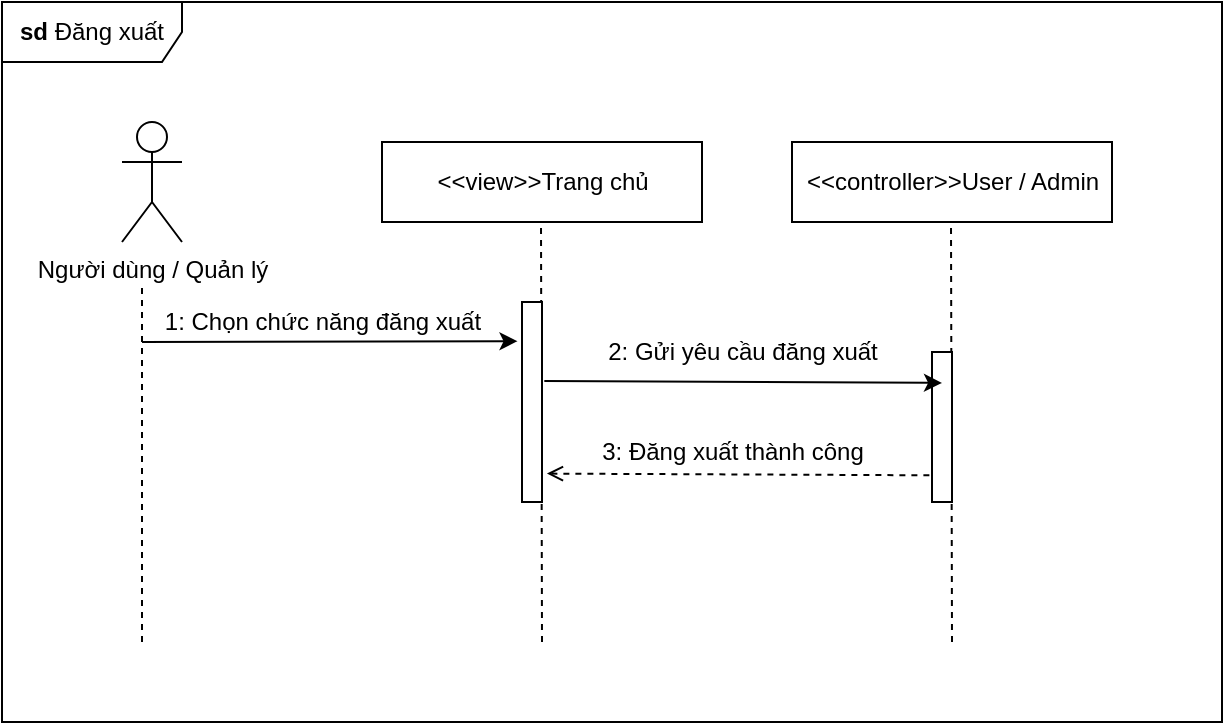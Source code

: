 <mxfile version="20.6.0" type="device"><diagram id="asjjTaxxDbduJ_uwMJDM" name="Page-1"><mxGraphModel dx="1108" dy="600" grid="1" gridSize="10" guides="1" tooltips="1" connect="1" arrows="1" fold="1" page="1" pageScale="1" pageWidth="850" pageHeight="1100" math="0" shadow="0"><root><mxCell id="0"/><mxCell id="1" parent="0"/><mxCell id="PbMtfc2Mm91NxUPL8bgm-46" value="&lt;b&gt;sd &lt;/b&gt;Đăng xuất" style="shape=umlFrame;whiteSpace=wrap;html=1;width=90;height=30;" parent="1" vertex="1"><mxGeometry x="20" y="40" width="610" height="360" as="geometry"/></mxCell><mxCell id="PbMtfc2Mm91NxUPL8bgm-1" value="Người dùng / Quản lý" style="shape=umlActor;verticalLabelPosition=bottom;verticalAlign=top;html=1;outlineConnect=0;" parent="1" vertex="1"><mxGeometry x="80" y="100" width="30" height="60" as="geometry"/></mxCell><mxCell id="PbMtfc2Mm91NxUPL8bgm-6" value="&amp;lt;&amp;lt;controller&amp;gt;&amp;gt;User / Admin" style="html=1;" parent="1" vertex="1"><mxGeometry x="415" y="110" width="160" height="40" as="geometry"/></mxCell><mxCell id="PbMtfc2Mm91NxUPL8bgm-10" value="" style="endArrow=none;dashed=1;html=1;rounded=0;" parent="1" edge="1"><mxGeometry width="50" height="50" relative="1" as="geometry"><mxPoint x="90" y="360" as="sourcePoint"/><mxPoint x="90" y="180" as="targetPoint"/></mxGeometry></mxCell><mxCell id="PbMtfc2Mm91NxUPL8bgm-11" value="" style="endArrow=classic;html=1;rounded=0;entryX=-0.224;entryY=0.196;entryDx=0;entryDy=0;entryPerimeter=0;" parent="1" edge="1" target="gSPqIGb1Ef_Y1X1MIIqJ-1"><mxGeometry width="50" height="50" relative="1" as="geometry"><mxPoint x="90" y="210" as="sourcePoint"/><mxPoint x="270" y="210" as="targetPoint"/></mxGeometry></mxCell><mxCell id="PbMtfc2Mm91NxUPL8bgm-13" value="1: Chọn chức năng đăng xuất" style="text;html=1;align=center;verticalAlign=middle;resizable=0;points=[];autosize=1;strokeColor=none;fillColor=none;" parent="1" vertex="1"><mxGeometry x="90" y="185" width="180" height="30" as="geometry"/></mxCell><mxCell id="PbMtfc2Mm91NxUPL8bgm-17" value="" style="endArrow=none;dashed=1;html=1;rounded=0;entryX=0.5;entryY=1;entryDx=0;entryDy=0;" parent="1" edge="1"><mxGeometry width="50" height="50" relative="1" as="geometry"><mxPoint x="495" y="360" as="sourcePoint"/><mxPoint x="494.5" y="150" as="targetPoint"/></mxGeometry></mxCell><mxCell id="PbMtfc2Mm91NxUPL8bgm-44" value="" style="html=1;points=[];perimeter=orthogonalPerimeter;" parent="1" vertex="1"><mxGeometry x="485" y="215" width="10" height="75" as="geometry"/></mxCell><mxCell id="CXyfDwtnlCf071ItUu4t-3" value="&amp;lt;&amp;lt;view&amp;gt;&amp;gt;Trang chủ" style="html=1;" parent="1" vertex="1"><mxGeometry x="210" y="110" width="160" height="40" as="geometry"/></mxCell><mxCell id="CXyfDwtnlCf071ItUu4t-4" value="" style="endArrow=none;dashed=1;html=1;rounded=0;entryX=0.5;entryY=1;entryDx=0;entryDy=0;" parent="1" edge="1"><mxGeometry width="50" height="50" relative="1" as="geometry"><mxPoint x="290" y="360" as="sourcePoint"/><mxPoint x="289.5" y="150" as="targetPoint"/></mxGeometry></mxCell><mxCell id="gSPqIGb1Ef_Y1X1MIIqJ-1" value="" style="html=1;points=[];perimeter=orthogonalPerimeter;" vertex="1" parent="1"><mxGeometry x="280" y="190" width="10" height="100" as="geometry"/></mxCell><mxCell id="gSPqIGb1Ef_Y1X1MIIqJ-2" value="" style="endArrow=classic;html=1;rounded=0;exitX=1.116;exitY=0.395;exitDx=0;exitDy=0;exitPerimeter=0;entryX=0.5;entryY=0.206;entryDx=0;entryDy=0;entryPerimeter=0;" edge="1" parent="1" source="gSPqIGb1Ef_Y1X1MIIqJ-1" target="PbMtfc2Mm91NxUPL8bgm-44"><mxGeometry width="50" height="50" relative="1" as="geometry"><mxPoint x="330" y="265" as="sourcePoint"/><mxPoint x="470" y="230" as="targetPoint"/></mxGeometry></mxCell><mxCell id="gSPqIGb1Ef_Y1X1MIIqJ-3" value="2: Gửi yêu cầu đăng xuất" style="text;html=1;align=center;verticalAlign=middle;resizable=0;points=[];autosize=1;strokeColor=none;fillColor=none;" vertex="1" parent="1"><mxGeometry x="310" y="200" width="160" height="30" as="geometry"/></mxCell><mxCell id="gSPqIGb1Ef_Y1X1MIIqJ-4" value="" style="endArrow=none;dashed=1;html=1;rounded=0;entryX=-0.031;entryY=0.822;entryDx=0;entryDy=0;entryPerimeter=0;startArrow=open;startFill=0;exitX=1.246;exitY=0.858;exitDx=0;exitDy=0;exitPerimeter=0;" edge="1" parent="1" source="gSPqIGb1Ef_Y1X1MIIqJ-1" target="PbMtfc2Mm91NxUPL8bgm-44"><mxGeometry width="50" height="50" relative="1" as="geometry"><mxPoint x="330" y="250" as="sourcePoint"/><mxPoint x="420" y="250" as="targetPoint"/></mxGeometry></mxCell><mxCell id="gSPqIGb1Ef_Y1X1MIIqJ-5" value="3: Đăng xuất thành công" style="text;html=1;align=center;verticalAlign=middle;resizable=0;points=[];autosize=1;strokeColor=none;fillColor=none;" vertex="1" parent="1"><mxGeometry x="310" y="250" width="150" height="30" as="geometry"/></mxCell></root></mxGraphModel></diagram></mxfile>